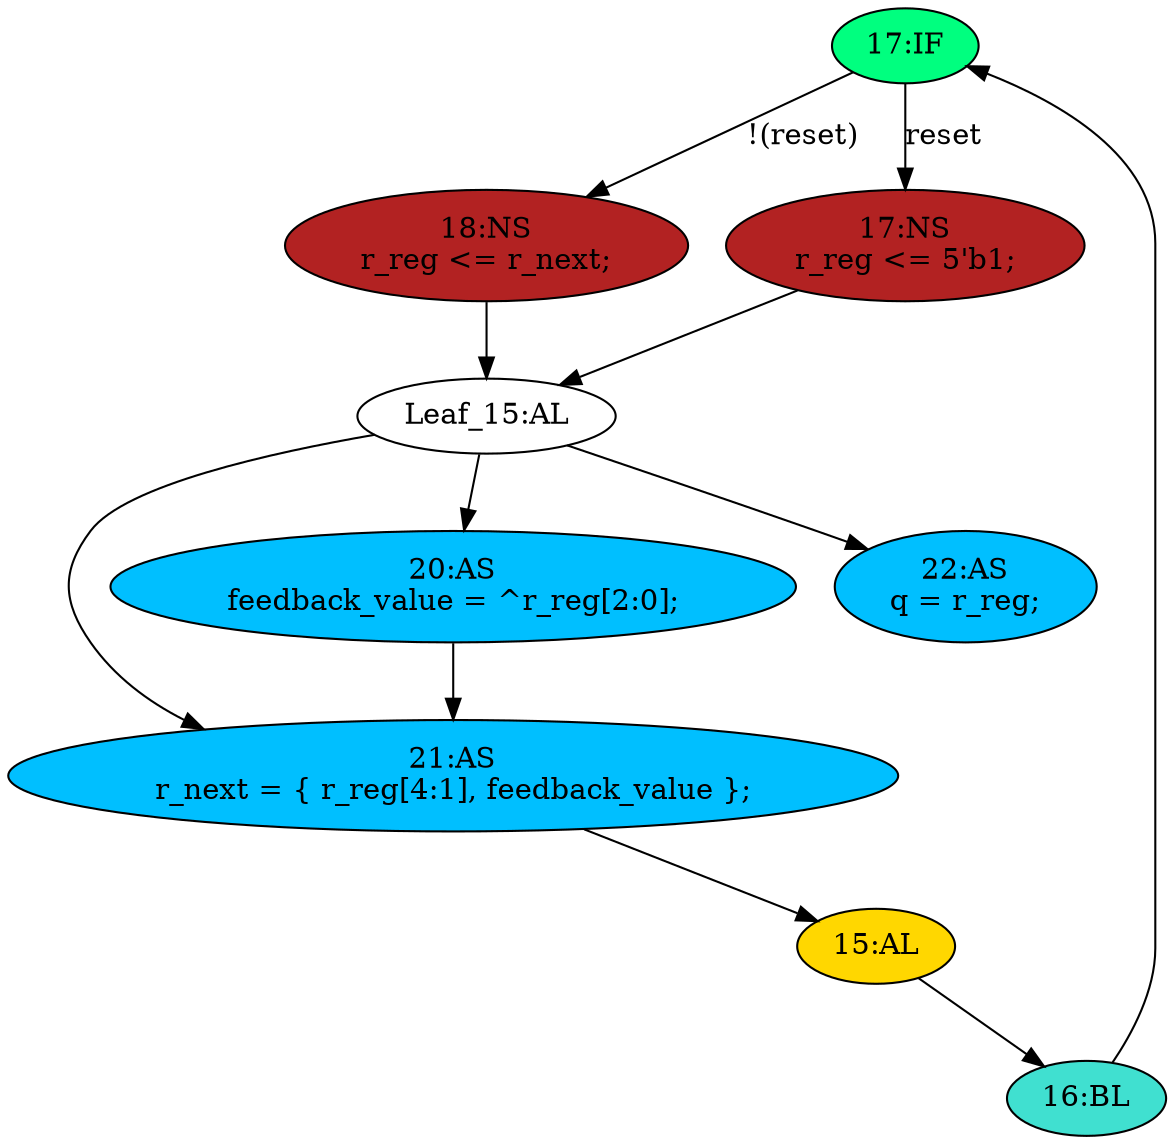 strict digraph "compose( ,  )" {
	node [label="\N"];
	"17:IF"	[ast="<pyverilog.vparser.ast.IfStatement object at 0x7f157fba3ed0>",
		fillcolor=springgreen,
		label="17:IF",
		statements="[]",
		style=filled,
		typ=IfStatement];
	"18:NS"	[ast="<pyverilog.vparser.ast.NonblockingSubstitution object at 0x7f157fb4ebd0>",
		fillcolor=firebrick,
		label="18:NS
r_reg <= r_next;",
		statements="[<pyverilog.vparser.ast.NonblockingSubstitution object at 0x7f157fb4ebd0>]",
		style=filled,
		typ=NonblockingSubstitution];
	"17:IF" -> "18:NS"	[cond="['reset']",
		label="!(reset)",
		lineno=17];
	"17:NS"	[ast="<pyverilog.vparser.ast.NonblockingSubstitution object at 0x7f157fba3890>",
		fillcolor=firebrick,
		label="17:NS
r_reg <= 5'b1;",
		statements="[<pyverilog.vparser.ast.NonblockingSubstitution object at 0x7f157fba3890>]",
		style=filled,
		typ=NonblockingSubstitution];
	"17:IF" -> "17:NS"	[cond="['reset']",
		label=reset,
		lineno=17];
	"Leaf_15:AL"	[def_var="['r_reg']",
		label="Leaf_15:AL"];
	"21:AS"	[ast="<pyverilog.vparser.ast.Assign object at 0x7f157fba6ad0>",
		def_var="['r_next']",
		fillcolor=deepskyblue,
		label="21:AS
r_next = { r_reg[4:1], feedback_value };",
		statements="[]",
		style=filled,
		typ=Assign,
		use_var="['r_reg', 'feedback_value']"];
	"Leaf_15:AL" -> "21:AS";
	"20:AS"	[ast="<pyverilog.vparser.ast.Assign object at 0x7f157fbb1390>",
		def_var="['feedback_value']",
		fillcolor=deepskyblue,
		label="20:AS
feedback_value = ^r_reg[2:0];",
		statements="[]",
		style=filled,
		typ=Assign,
		use_var="['r_reg']"];
	"Leaf_15:AL" -> "20:AS";
	"22:AS"	[ast="<pyverilog.vparser.ast.Assign object at 0x7f157fba6090>",
		def_var="['q']",
		fillcolor=deepskyblue,
		label="22:AS
q = r_reg;",
		statements="[]",
		style=filled,
		typ=Assign,
		use_var="['r_reg']"];
	"Leaf_15:AL" -> "22:AS";
	"18:NS" -> "Leaf_15:AL"	[cond="[]",
		lineno=None];
	"15:AL"	[ast="<pyverilog.vparser.ast.Always object at 0x7f157fba3790>",
		clk_sens=True,
		fillcolor=gold,
		label="15:AL",
		sens="['clk', 'reset']",
		statements="[]",
		style=filled,
		typ=Always,
		use_var="['reset', 'r_next']"];
	"21:AS" -> "15:AL";
	"17:NS" -> "Leaf_15:AL"	[cond="[]",
		lineno=None];
	"16:BL"	[ast="<pyverilog.vparser.ast.Block object at 0x7f157fba33d0>",
		fillcolor=turquoise,
		label="16:BL",
		statements="[]",
		style=filled,
		typ=Block];
	"15:AL" -> "16:BL"	[cond="[]",
		lineno=None];
	"20:AS" -> "21:AS";
	"16:BL" -> "17:IF"	[cond="[]",
		lineno=None];
}
